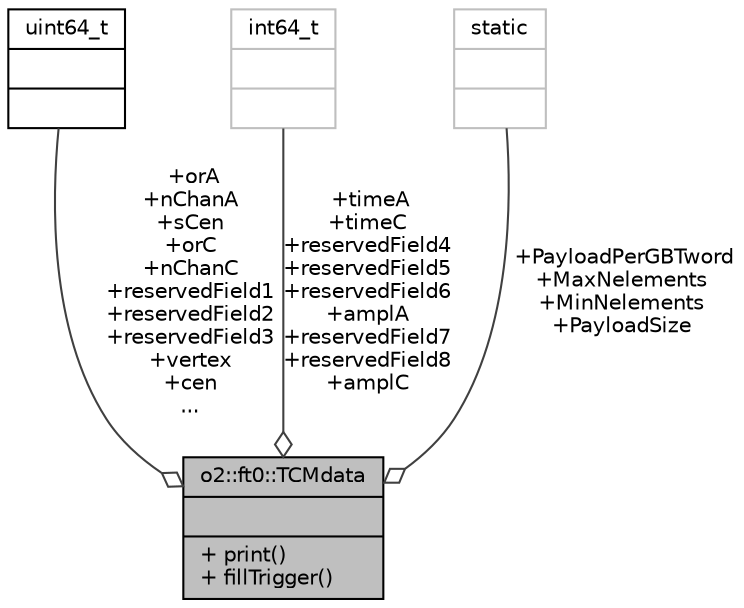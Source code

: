 digraph "o2::ft0::TCMdata"
{
 // INTERACTIVE_SVG=YES
  bgcolor="transparent";
  edge [fontname="Helvetica",fontsize="10",labelfontname="Helvetica",labelfontsize="10"];
  node [fontname="Helvetica",fontsize="10",shape=record];
  Node1 [label="{o2::ft0::TCMdata\n||+ print()\l+ fillTrigger()\l}",height=0.2,width=0.4,color="black", fillcolor="grey75", style="filled", fontcolor="black"];
  Node2 -> Node1 [color="grey25",fontsize="10",style="solid",label=" +orA\n+nChanA\n+sCen\n+orC\n+nChanC\n+reservedField1\n+reservedField2\n+reservedField3\n+vertex\n+cen\n..." ,arrowhead="odiamond",fontname="Helvetica"];
  Node2 [label="{uint64_t\n||}",height=0.2,width=0.4,color="black",URL="$d6/d30/classuint64__t.html"];
  Node3 -> Node1 [color="grey25",fontsize="10",style="solid",label=" +timeA\n+timeC\n+reservedField4\n+reservedField5\n+reservedField6\n+amplA\n+reservedField7\n+reservedField8\n+amplC" ,arrowhead="odiamond",fontname="Helvetica"];
  Node3 [label="{int64_t\n||}",height=0.2,width=0.4,color="grey75"];
  Node4 -> Node1 [color="grey25",fontsize="10",style="solid",label=" +PayloadPerGBTword\n+MaxNelements\n+MinNelements\n+PayloadSize" ,arrowhead="odiamond",fontname="Helvetica"];
  Node4 [label="{static\n||}",height=0.2,width=0.4,color="grey75"];
}

